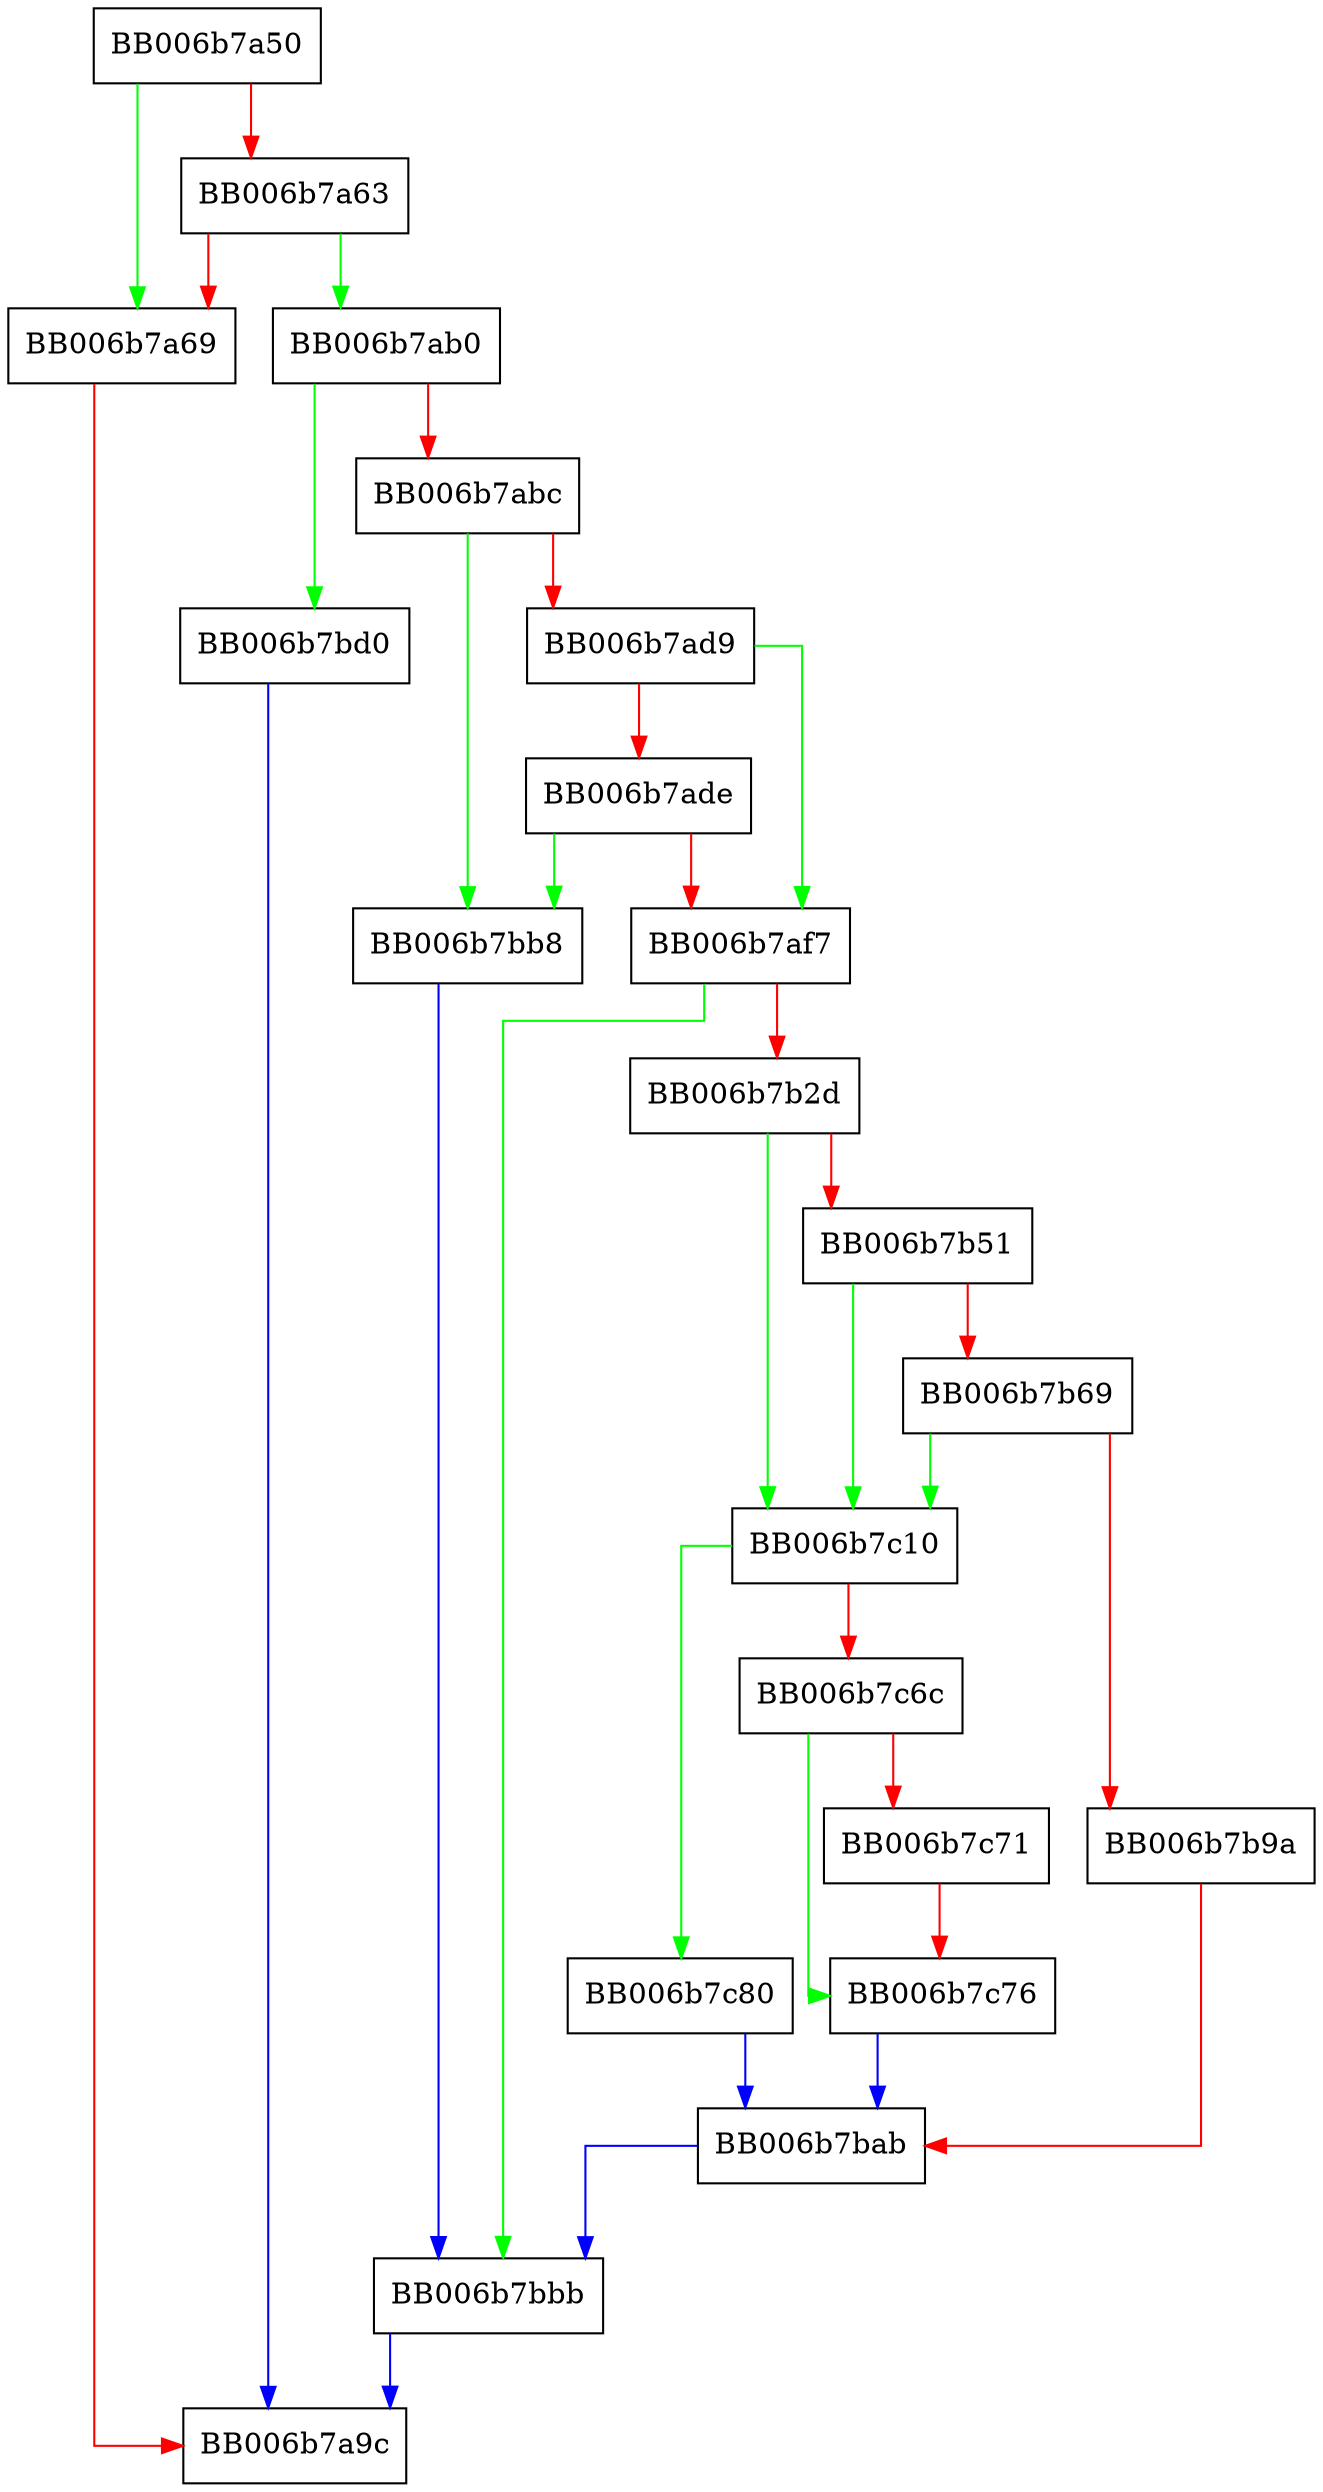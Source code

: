 digraph dsa_to_SubjectPublicKeyInfo_pem_encode {
  node [shape="box"];
  graph [splines=ortho];
  BB006b7a50 -> BB006b7a69 [color="green"];
  BB006b7a50 -> BB006b7a63 [color="red"];
  BB006b7a63 -> BB006b7ab0 [color="green"];
  BB006b7a63 -> BB006b7a69 [color="red"];
  BB006b7a69 -> BB006b7a9c [color="red"];
  BB006b7ab0 -> BB006b7bd0 [color="green"];
  BB006b7ab0 -> BB006b7abc [color="red"];
  BB006b7abc -> BB006b7bb8 [color="green"];
  BB006b7abc -> BB006b7ad9 [color="red"];
  BB006b7ad9 -> BB006b7af7 [color="green"];
  BB006b7ad9 -> BB006b7ade [color="red"];
  BB006b7ade -> BB006b7bb8 [color="green"];
  BB006b7ade -> BB006b7af7 [color="red"];
  BB006b7af7 -> BB006b7bbb [color="green"];
  BB006b7af7 -> BB006b7b2d [color="red"];
  BB006b7b2d -> BB006b7c10 [color="green"];
  BB006b7b2d -> BB006b7b51 [color="red"];
  BB006b7b51 -> BB006b7c10 [color="green"];
  BB006b7b51 -> BB006b7b69 [color="red"];
  BB006b7b69 -> BB006b7c10 [color="green"];
  BB006b7b69 -> BB006b7b9a [color="red"];
  BB006b7b9a -> BB006b7bab [color="red"];
  BB006b7bab -> BB006b7bbb [color="blue"];
  BB006b7bb8 -> BB006b7bbb [color="blue"];
  BB006b7bbb -> BB006b7a9c [color="blue"];
  BB006b7bd0 -> BB006b7a9c [color="blue"];
  BB006b7c10 -> BB006b7c80 [color="green"];
  BB006b7c10 -> BB006b7c6c [color="red"];
  BB006b7c6c -> BB006b7c76 [color="green"];
  BB006b7c6c -> BB006b7c71 [color="red"];
  BB006b7c71 -> BB006b7c76 [color="red"];
  BB006b7c76 -> BB006b7bab [color="blue"];
  BB006b7c80 -> BB006b7bab [color="blue"];
}